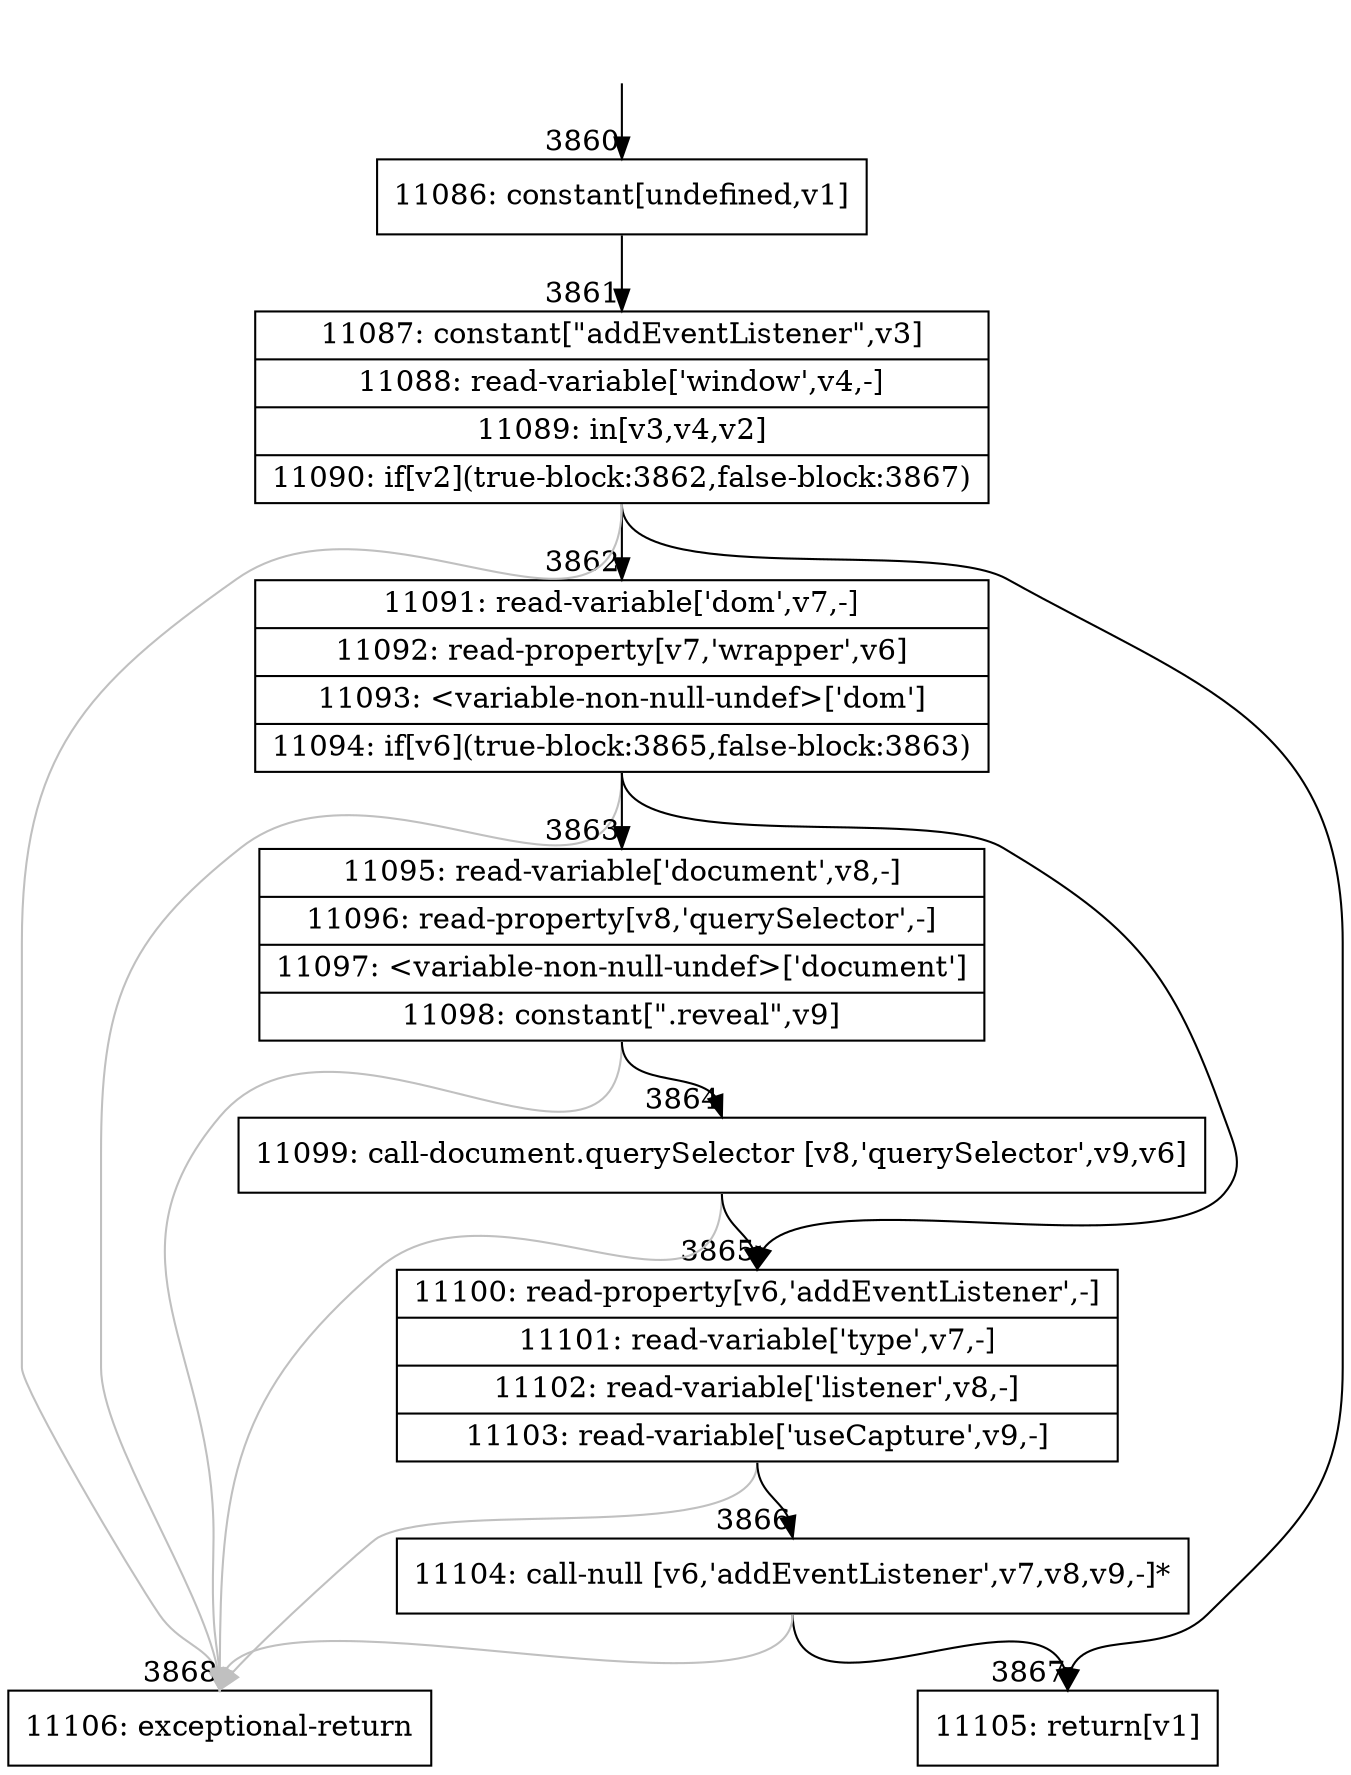 digraph {
rankdir="TD"
BB_entry232[shape=none,label=""];
BB_entry232 -> BB3860 [tailport=s, headport=n, headlabel="    3860"]
BB3860 [shape=record label="{11086: constant[undefined,v1]}" ] 
BB3860 -> BB3861 [tailport=s, headport=n, headlabel="      3861"]
BB3861 [shape=record label="{11087: constant[\"addEventListener\",v3]|11088: read-variable['window',v4,-]|11089: in[v3,v4,v2]|11090: if[v2](true-block:3862,false-block:3867)}" ] 
BB3861 -> BB3862 [tailport=s, headport=n, headlabel="      3862"]
BB3861 -> BB3867 [tailport=s, headport=n, headlabel="      3867"]
BB3861 -> BB3868 [tailport=s, headport=n, color=gray, headlabel="      3868"]
BB3862 [shape=record label="{11091: read-variable['dom',v7,-]|11092: read-property[v7,'wrapper',v6]|11093: \<variable-non-null-undef\>['dom']|11094: if[v6](true-block:3865,false-block:3863)}" ] 
BB3862 -> BB3865 [tailport=s, headport=n, headlabel="      3865"]
BB3862 -> BB3863 [tailport=s, headport=n, headlabel="      3863"]
BB3862 -> BB3868 [tailport=s, headport=n, color=gray]
BB3863 [shape=record label="{11095: read-variable['document',v8,-]|11096: read-property[v8,'querySelector',-]|11097: \<variable-non-null-undef\>['document']|11098: constant[\".reveal\",v9]}" ] 
BB3863 -> BB3864 [tailport=s, headport=n, headlabel="      3864"]
BB3863 -> BB3868 [tailport=s, headport=n, color=gray]
BB3864 [shape=record label="{11099: call-document.querySelector [v8,'querySelector',v9,v6]}" ] 
BB3864 -> BB3865 [tailport=s, headport=n]
BB3864 -> BB3868 [tailport=s, headport=n, color=gray]
BB3865 [shape=record label="{11100: read-property[v6,'addEventListener',-]|11101: read-variable['type',v7,-]|11102: read-variable['listener',v8,-]|11103: read-variable['useCapture',v9,-]}" ] 
BB3865 -> BB3866 [tailport=s, headport=n, headlabel="      3866"]
BB3865 -> BB3868 [tailport=s, headport=n, color=gray]
BB3866 [shape=record label="{11104: call-null [v6,'addEventListener',v7,v8,v9,-]*}" ] 
BB3866 -> BB3867 [tailport=s, headport=n]
BB3866 -> BB3868 [tailport=s, headport=n, color=gray]
BB3867 [shape=record label="{11105: return[v1]}" ] 
BB3868 [shape=record label="{11106: exceptional-return}" ] 
//#$~ 4491
}
